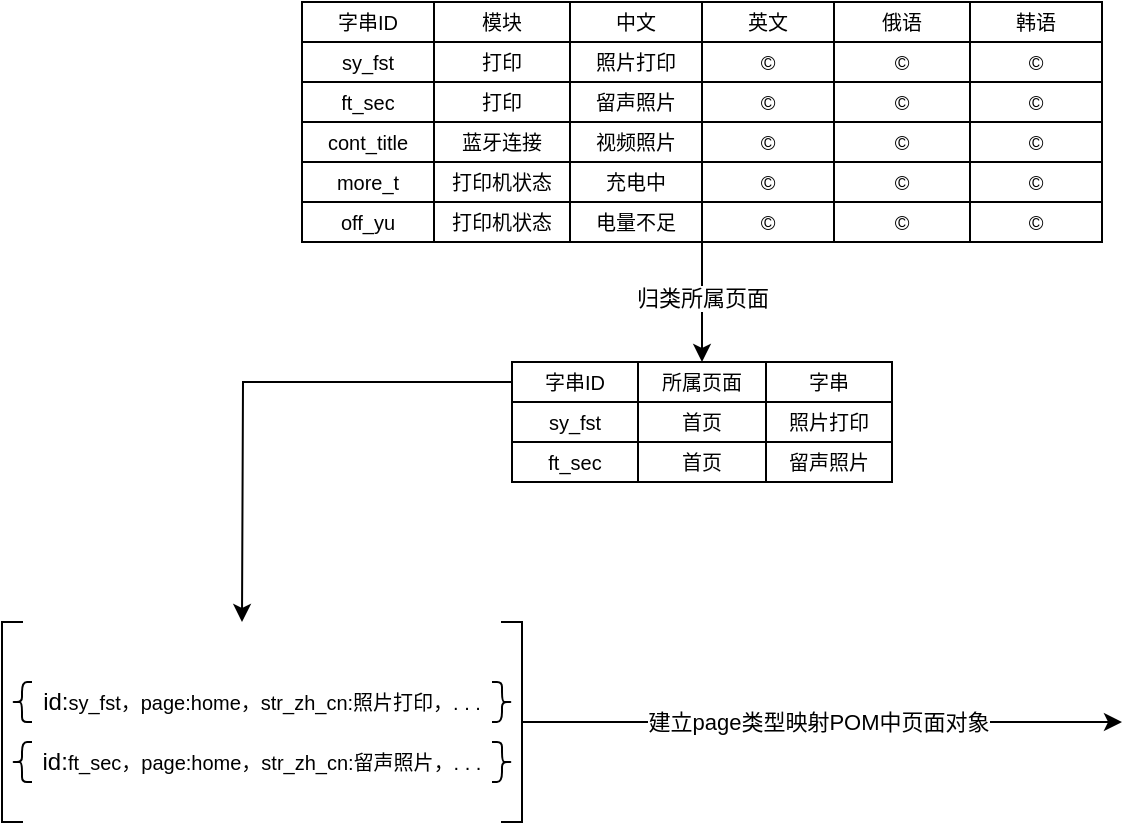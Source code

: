 <mxfile version="26.0.11">
  <diagram name="Page-1" id="XqgYWk0DBlqirWUSStaQ">
    <mxGraphModel dx="819" dy="441" grid="1" gridSize="10" guides="1" tooltips="1" connect="1" arrows="1" fold="1" page="1" pageScale="1" pageWidth="827" pageHeight="1169" math="0" shadow="0">
      <root>
        <mxCell id="0" />
        <mxCell id="1" parent="0" />
        <mxCell id="3SftzCptuapMJNLHKQNX-132" value="" style="group" vertex="1" connectable="0" parent="1">
          <mxGeometry x="230" y="70" width="400" height="120" as="geometry" />
        </mxCell>
        <mxCell id="3SftzCptuapMJNLHKQNX-104" value="" style="group" vertex="1" connectable="0" parent="3SftzCptuapMJNLHKQNX-132">
          <mxGeometry width="400" height="60" as="geometry" />
        </mxCell>
        <mxCell id="3SftzCptuapMJNLHKQNX-40" value="" style="shape=table;startSize=0;container=1;collapsible=0;childLayout=tableLayout;fontSize=16;" vertex="1" parent="3SftzCptuapMJNLHKQNX-104">
          <mxGeometry width="200" height="60" as="geometry" />
        </mxCell>
        <mxCell id="3SftzCptuapMJNLHKQNX-41" value="" style="shape=tableRow;horizontal=0;startSize=0;swimlaneHead=0;swimlaneBody=0;strokeColor=inherit;top=0;left=0;bottom=0;right=0;collapsible=0;dropTarget=0;fillColor=none;points=[[0,0.5],[1,0.5]];portConstraint=eastwest;fontSize=16;" vertex="1" parent="3SftzCptuapMJNLHKQNX-40">
          <mxGeometry width="200" height="20" as="geometry" />
        </mxCell>
        <mxCell id="3SftzCptuapMJNLHKQNX-42" value="字串ID" style="shape=partialRectangle;html=1;whiteSpace=wrap;connectable=0;strokeColor=inherit;overflow=hidden;fillColor=none;top=0;left=0;bottom=0;right=0;pointerEvents=1;fontSize=10;" vertex="1" parent="3SftzCptuapMJNLHKQNX-41">
          <mxGeometry width="66" height="20" as="geometry">
            <mxRectangle width="66" height="20" as="alternateBounds" />
          </mxGeometry>
        </mxCell>
        <mxCell id="3SftzCptuapMJNLHKQNX-43" value="模块" style="shape=partialRectangle;html=1;whiteSpace=wrap;connectable=0;strokeColor=inherit;overflow=hidden;fillColor=none;top=0;left=0;bottom=0;right=0;pointerEvents=1;fontSize=10;" vertex="1" parent="3SftzCptuapMJNLHKQNX-41">
          <mxGeometry x="66" width="68" height="20" as="geometry">
            <mxRectangle width="68" height="20" as="alternateBounds" />
          </mxGeometry>
        </mxCell>
        <mxCell id="3SftzCptuapMJNLHKQNX-44" value="中文" style="shape=partialRectangle;html=1;whiteSpace=wrap;connectable=0;strokeColor=inherit;overflow=hidden;fillColor=none;top=0;left=0;bottom=0;right=0;pointerEvents=1;fontSize=10;" vertex="1" parent="3SftzCptuapMJNLHKQNX-41">
          <mxGeometry x="134" width="66" height="20" as="geometry">
            <mxRectangle width="66" height="20" as="alternateBounds" />
          </mxGeometry>
        </mxCell>
        <mxCell id="3SftzCptuapMJNLHKQNX-45" value="" style="shape=tableRow;horizontal=0;startSize=0;swimlaneHead=0;swimlaneBody=0;strokeColor=inherit;top=0;left=0;bottom=0;right=0;collapsible=0;dropTarget=0;fillColor=none;points=[[0,0.5],[1,0.5]];portConstraint=eastwest;fontSize=16;" vertex="1" parent="3SftzCptuapMJNLHKQNX-40">
          <mxGeometry y="20" width="200" height="20" as="geometry" />
        </mxCell>
        <mxCell id="3SftzCptuapMJNLHKQNX-46" value="sy_fst" style="shape=partialRectangle;html=1;whiteSpace=wrap;connectable=0;strokeColor=inherit;overflow=hidden;fillColor=none;top=0;left=0;bottom=0;right=0;pointerEvents=1;fontSize=10;" vertex="1" parent="3SftzCptuapMJNLHKQNX-45">
          <mxGeometry width="66" height="20" as="geometry">
            <mxRectangle width="66" height="20" as="alternateBounds" />
          </mxGeometry>
        </mxCell>
        <mxCell id="3SftzCptuapMJNLHKQNX-47" value="打印" style="shape=partialRectangle;html=1;whiteSpace=wrap;connectable=0;strokeColor=inherit;overflow=hidden;fillColor=none;top=0;left=0;bottom=0;right=0;pointerEvents=1;fontSize=10;" vertex="1" parent="3SftzCptuapMJNLHKQNX-45">
          <mxGeometry x="66" width="68" height="20" as="geometry">
            <mxRectangle width="68" height="20" as="alternateBounds" />
          </mxGeometry>
        </mxCell>
        <mxCell id="3SftzCptuapMJNLHKQNX-48" value="照片打印" style="shape=partialRectangle;html=1;whiteSpace=wrap;connectable=0;strokeColor=inherit;overflow=hidden;fillColor=none;top=0;left=0;bottom=0;right=0;pointerEvents=1;fontSize=10;" vertex="1" parent="3SftzCptuapMJNLHKQNX-45">
          <mxGeometry x="134" width="66" height="20" as="geometry">
            <mxRectangle width="66" height="20" as="alternateBounds" />
          </mxGeometry>
        </mxCell>
        <mxCell id="3SftzCptuapMJNLHKQNX-49" value="" style="shape=tableRow;horizontal=0;startSize=0;swimlaneHead=0;swimlaneBody=0;strokeColor=inherit;top=0;left=0;bottom=0;right=0;collapsible=0;dropTarget=0;fillColor=none;points=[[0,0.5],[1,0.5]];portConstraint=eastwest;fontSize=16;" vertex="1" parent="3SftzCptuapMJNLHKQNX-40">
          <mxGeometry y="40" width="200" height="20" as="geometry" />
        </mxCell>
        <mxCell id="3SftzCptuapMJNLHKQNX-50" value="ft_sec" style="shape=partialRectangle;html=1;whiteSpace=wrap;connectable=0;strokeColor=inherit;overflow=hidden;fillColor=none;top=0;left=0;bottom=0;right=0;pointerEvents=1;fontSize=10;" vertex="1" parent="3SftzCptuapMJNLHKQNX-49">
          <mxGeometry width="66" height="20" as="geometry">
            <mxRectangle width="66" height="20" as="alternateBounds" />
          </mxGeometry>
        </mxCell>
        <mxCell id="3SftzCptuapMJNLHKQNX-51" value="打印" style="shape=partialRectangle;html=1;whiteSpace=wrap;connectable=0;strokeColor=inherit;overflow=hidden;fillColor=none;top=0;left=0;bottom=0;right=0;pointerEvents=1;fontSize=10;" vertex="1" parent="3SftzCptuapMJNLHKQNX-49">
          <mxGeometry x="66" width="68" height="20" as="geometry">
            <mxRectangle width="68" height="20" as="alternateBounds" />
          </mxGeometry>
        </mxCell>
        <mxCell id="3SftzCptuapMJNLHKQNX-52" value="留声照片" style="shape=partialRectangle;html=1;whiteSpace=wrap;connectable=0;strokeColor=inherit;overflow=hidden;fillColor=none;top=0;left=0;bottom=0;right=0;pointerEvents=1;fontSize=10;" vertex="1" parent="3SftzCptuapMJNLHKQNX-49">
          <mxGeometry x="134" width="66" height="20" as="geometry">
            <mxRectangle width="66" height="20" as="alternateBounds" />
          </mxGeometry>
        </mxCell>
        <mxCell id="3SftzCptuapMJNLHKQNX-91" value="" style="shape=table;startSize=0;container=1;collapsible=0;childLayout=tableLayout;fontSize=16;" vertex="1" parent="3SftzCptuapMJNLHKQNX-104">
          <mxGeometry x="200" width="200" height="60" as="geometry" />
        </mxCell>
        <mxCell id="3SftzCptuapMJNLHKQNX-92" value="" style="shape=tableRow;horizontal=0;startSize=0;swimlaneHead=0;swimlaneBody=0;strokeColor=inherit;top=0;left=0;bottom=0;right=0;collapsible=0;dropTarget=0;fillColor=none;points=[[0,0.5],[1,0.5]];portConstraint=eastwest;fontSize=10;" vertex="1" parent="3SftzCptuapMJNLHKQNX-91">
          <mxGeometry width="200" height="20" as="geometry" />
        </mxCell>
        <mxCell id="3SftzCptuapMJNLHKQNX-93" value="英文" style="shape=partialRectangle;html=1;whiteSpace=wrap;connectable=0;strokeColor=inherit;overflow=hidden;fillColor=none;top=0;left=0;bottom=0;right=0;pointerEvents=1;fontSize=10;" vertex="1" parent="3SftzCptuapMJNLHKQNX-92">
          <mxGeometry width="66" height="20" as="geometry">
            <mxRectangle width="66" height="20" as="alternateBounds" />
          </mxGeometry>
        </mxCell>
        <mxCell id="3SftzCptuapMJNLHKQNX-94" value="俄语" style="shape=partialRectangle;html=1;whiteSpace=wrap;connectable=0;strokeColor=inherit;overflow=hidden;fillColor=none;top=0;left=0;bottom=0;right=0;pointerEvents=1;fontSize=10;" vertex="1" parent="3SftzCptuapMJNLHKQNX-92">
          <mxGeometry x="66" width="68" height="20" as="geometry">
            <mxRectangle width="68" height="20" as="alternateBounds" />
          </mxGeometry>
        </mxCell>
        <mxCell id="3SftzCptuapMJNLHKQNX-95" value="韩语" style="shape=partialRectangle;html=1;whiteSpace=wrap;connectable=0;strokeColor=inherit;overflow=hidden;fillColor=none;top=0;left=0;bottom=0;right=0;pointerEvents=1;fontSize=10;" vertex="1" parent="3SftzCptuapMJNLHKQNX-92">
          <mxGeometry x="134" width="66" height="20" as="geometry">
            <mxRectangle width="66" height="20" as="alternateBounds" />
          </mxGeometry>
        </mxCell>
        <mxCell id="3SftzCptuapMJNLHKQNX-96" value="" style="shape=tableRow;horizontal=0;startSize=0;swimlaneHead=0;swimlaneBody=0;strokeColor=inherit;top=0;left=0;bottom=0;right=0;collapsible=0;dropTarget=0;fillColor=none;points=[[0,0.5],[1,0.5]];portConstraint=eastwest;fontSize=10;" vertex="1" parent="3SftzCptuapMJNLHKQNX-91">
          <mxGeometry y="20" width="200" height="20" as="geometry" />
        </mxCell>
        <mxCell id="3SftzCptuapMJNLHKQNX-97" value="©️" style="shape=partialRectangle;html=1;whiteSpace=wrap;connectable=0;strokeColor=inherit;overflow=hidden;fillColor=none;top=0;left=0;bottom=0;right=0;pointerEvents=1;fontSize=10;" vertex="1" parent="3SftzCptuapMJNLHKQNX-96">
          <mxGeometry width="66" height="20" as="geometry">
            <mxRectangle width="66" height="20" as="alternateBounds" />
          </mxGeometry>
        </mxCell>
        <mxCell id="3SftzCptuapMJNLHKQNX-98" value="©️" style="shape=partialRectangle;html=1;whiteSpace=wrap;connectable=0;strokeColor=inherit;overflow=hidden;fillColor=none;top=0;left=0;bottom=0;right=0;pointerEvents=1;fontSize=10;" vertex="1" parent="3SftzCptuapMJNLHKQNX-96">
          <mxGeometry x="66" width="68" height="20" as="geometry">
            <mxRectangle width="68" height="20" as="alternateBounds" />
          </mxGeometry>
        </mxCell>
        <mxCell id="3SftzCptuapMJNLHKQNX-99" value="©️" style="shape=partialRectangle;html=1;whiteSpace=wrap;connectable=0;strokeColor=inherit;overflow=hidden;fillColor=none;top=0;left=0;bottom=0;right=0;pointerEvents=1;fontSize=10;" vertex="1" parent="3SftzCptuapMJNLHKQNX-96">
          <mxGeometry x="134" width="66" height="20" as="geometry">
            <mxRectangle width="66" height="20" as="alternateBounds" />
          </mxGeometry>
        </mxCell>
        <mxCell id="3SftzCptuapMJNLHKQNX-100" value="" style="shape=tableRow;horizontal=0;startSize=0;swimlaneHead=0;swimlaneBody=0;strokeColor=inherit;top=0;left=0;bottom=0;right=0;collapsible=0;dropTarget=0;fillColor=none;points=[[0,0.5],[1,0.5]];portConstraint=eastwest;fontSize=10;" vertex="1" parent="3SftzCptuapMJNLHKQNX-91">
          <mxGeometry y="40" width="200" height="20" as="geometry" />
        </mxCell>
        <mxCell id="3SftzCptuapMJNLHKQNX-101" value="©️" style="shape=partialRectangle;html=1;whiteSpace=wrap;connectable=0;strokeColor=inherit;overflow=hidden;fillColor=none;top=0;left=0;bottom=0;right=0;pointerEvents=1;fontSize=10;" vertex="1" parent="3SftzCptuapMJNLHKQNX-100">
          <mxGeometry width="66" height="20" as="geometry">
            <mxRectangle width="66" height="20" as="alternateBounds" />
          </mxGeometry>
        </mxCell>
        <mxCell id="3SftzCptuapMJNLHKQNX-102" value="©️" style="shape=partialRectangle;html=1;whiteSpace=wrap;connectable=0;strokeColor=inherit;overflow=hidden;fillColor=none;top=0;left=0;bottom=0;right=0;pointerEvents=1;fontSize=10;" vertex="1" parent="3SftzCptuapMJNLHKQNX-100">
          <mxGeometry x="66" width="68" height="20" as="geometry">
            <mxRectangle width="68" height="20" as="alternateBounds" />
          </mxGeometry>
        </mxCell>
        <mxCell id="3SftzCptuapMJNLHKQNX-103" value="©️" style="shape=partialRectangle;html=1;whiteSpace=wrap;connectable=0;strokeColor=inherit;overflow=hidden;fillColor=none;top=0;left=0;bottom=0;right=0;pointerEvents=1;fontSize=10;" vertex="1" parent="3SftzCptuapMJNLHKQNX-100">
          <mxGeometry x="134" width="66" height="20" as="geometry">
            <mxRectangle width="66" height="20" as="alternateBounds" />
          </mxGeometry>
        </mxCell>
        <mxCell id="3SftzCptuapMJNLHKQNX-105" value="" style="group" vertex="1" connectable="0" parent="3SftzCptuapMJNLHKQNX-132">
          <mxGeometry y="60" width="400" height="60" as="geometry" />
        </mxCell>
        <mxCell id="3SftzCptuapMJNLHKQNX-106" value="" style="shape=table;startSize=0;container=1;collapsible=0;childLayout=tableLayout;fontSize=16;" vertex="1" parent="3SftzCptuapMJNLHKQNX-105">
          <mxGeometry width="200" height="60" as="geometry" />
        </mxCell>
        <mxCell id="3SftzCptuapMJNLHKQNX-107" value="" style="shape=tableRow;horizontal=0;startSize=0;swimlaneHead=0;swimlaneBody=0;strokeColor=inherit;top=0;left=0;bottom=0;right=0;collapsible=0;dropTarget=0;fillColor=none;points=[[0,0.5],[1,0.5]];portConstraint=eastwest;fontSize=16;" vertex="1" parent="3SftzCptuapMJNLHKQNX-106">
          <mxGeometry width="200" height="20" as="geometry" />
        </mxCell>
        <mxCell id="3SftzCptuapMJNLHKQNX-108" value="cont_title" style="shape=partialRectangle;html=1;whiteSpace=wrap;connectable=0;strokeColor=inherit;overflow=hidden;fillColor=none;top=0;left=0;bottom=0;right=0;pointerEvents=1;fontSize=10;" vertex="1" parent="3SftzCptuapMJNLHKQNX-107">
          <mxGeometry width="66" height="20" as="geometry">
            <mxRectangle width="66" height="20" as="alternateBounds" />
          </mxGeometry>
        </mxCell>
        <mxCell id="3SftzCptuapMJNLHKQNX-109" value="蓝牙连接" style="shape=partialRectangle;html=1;whiteSpace=wrap;connectable=0;strokeColor=inherit;overflow=hidden;fillColor=none;top=0;left=0;bottom=0;right=0;pointerEvents=1;fontSize=10;" vertex="1" parent="3SftzCptuapMJNLHKQNX-107">
          <mxGeometry x="66" width="68" height="20" as="geometry">
            <mxRectangle width="68" height="20" as="alternateBounds" />
          </mxGeometry>
        </mxCell>
        <mxCell id="3SftzCptuapMJNLHKQNX-110" value="视频照片" style="shape=partialRectangle;html=1;whiteSpace=wrap;connectable=0;strokeColor=inherit;overflow=hidden;fillColor=none;top=0;left=0;bottom=0;right=0;pointerEvents=1;fontSize=10;" vertex="1" parent="3SftzCptuapMJNLHKQNX-107">
          <mxGeometry x="134" width="66" height="20" as="geometry">
            <mxRectangle width="66" height="20" as="alternateBounds" />
          </mxGeometry>
        </mxCell>
        <mxCell id="3SftzCptuapMJNLHKQNX-111" value="" style="shape=tableRow;horizontal=0;startSize=0;swimlaneHead=0;swimlaneBody=0;strokeColor=inherit;top=0;left=0;bottom=0;right=0;collapsible=0;dropTarget=0;fillColor=none;points=[[0,0.5],[1,0.5]];portConstraint=eastwest;fontSize=16;" vertex="1" parent="3SftzCptuapMJNLHKQNX-106">
          <mxGeometry y="20" width="200" height="20" as="geometry" />
        </mxCell>
        <mxCell id="3SftzCptuapMJNLHKQNX-112" value="more_t" style="shape=partialRectangle;html=1;whiteSpace=wrap;connectable=0;strokeColor=inherit;overflow=hidden;fillColor=none;top=0;left=0;bottom=0;right=0;pointerEvents=1;fontSize=10;" vertex="1" parent="3SftzCptuapMJNLHKQNX-111">
          <mxGeometry width="66" height="20" as="geometry">
            <mxRectangle width="66" height="20" as="alternateBounds" />
          </mxGeometry>
        </mxCell>
        <mxCell id="3SftzCptuapMJNLHKQNX-113" value="打印机状态" style="shape=partialRectangle;html=1;whiteSpace=wrap;connectable=0;strokeColor=inherit;overflow=hidden;fillColor=none;top=0;left=0;bottom=0;right=0;pointerEvents=1;fontSize=10;" vertex="1" parent="3SftzCptuapMJNLHKQNX-111">
          <mxGeometry x="66" width="68" height="20" as="geometry">
            <mxRectangle width="68" height="20" as="alternateBounds" />
          </mxGeometry>
        </mxCell>
        <mxCell id="3SftzCptuapMJNLHKQNX-114" value="充电中" style="shape=partialRectangle;html=1;whiteSpace=wrap;connectable=0;strokeColor=inherit;overflow=hidden;fillColor=none;top=0;left=0;bottom=0;right=0;pointerEvents=1;fontSize=10;" vertex="1" parent="3SftzCptuapMJNLHKQNX-111">
          <mxGeometry x="134" width="66" height="20" as="geometry">
            <mxRectangle width="66" height="20" as="alternateBounds" />
          </mxGeometry>
        </mxCell>
        <mxCell id="3SftzCptuapMJNLHKQNX-115" value="" style="shape=tableRow;horizontal=0;startSize=0;swimlaneHead=0;swimlaneBody=0;strokeColor=inherit;top=0;left=0;bottom=0;right=0;collapsible=0;dropTarget=0;fillColor=none;points=[[0,0.5],[1,0.5]];portConstraint=eastwest;fontSize=16;" vertex="1" parent="3SftzCptuapMJNLHKQNX-106">
          <mxGeometry y="40" width="200" height="20" as="geometry" />
        </mxCell>
        <mxCell id="3SftzCptuapMJNLHKQNX-116" value="off_yu" style="shape=partialRectangle;html=1;whiteSpace=wrap;connectable=0;strokeColor=inherit;overflow=hidden;fillColor=none;top=0;left=0;bottom=0;right=0;pointerEvents=1;fontSize=10;" vertex="1" parent="3SftzCptuapMJNLHKQNX-115">
          <mxGeometry width="66" height="20" as="geometry">
            <mxRectangle width="66" height="20" as="alternateBounds" />
          </mxGeometry>
        </mxCell>
        <mxCell id="3SftzCptuapMJNLHKQNX-117" value="打印机状态" style="shape=partialRectangle;html=1;whiteSpace=wrap;connectable=0;strokeColor=inherit;overflow=hidden;fillColor=none;top=0;left=0;bottom=0;right=0;pointerEvents=1;fontSize=10;" vertex="1" parent="3SftzCptuapMJNLHKQNX-115">
          <mxGeometry x="66" width="68" height="20" as="geometry">
            <mxRectangle width="68" height="20" as="alternateBounds" />
          </mxGeometry>
        </mxCell>
        <mxCell id="3SftzCptuapMJNLHKQNX-118" value="电量不足" style="shape=partialRectangle;html=1;whiteSpace=wrap;connectable=0;strokeColor=inherit;overflow=hidden;fillColor=none;top=0;left=0;bottom=0;right=0;pointerEvents=1;fontSize=10;" vertex="1" parent="3SftzCptuapMJNLHKQNX-115">
          <mxGeometry x="134" width="66" height="20" as="geometry">
            <mxRectangle width="66" height="20" as="alternateBounds" />
          </mxGeometry>
        </mxCell>
        <mxCell id="3SftzCptuapMJNLHKQNX-119" value="" style="shape=table;startSize=0;container=1;collapsible=0;childLayout=tableLayout;fontSize=16;" vertex="1" parent="3SftzCptuapMJNLHKQNX-105">
          <mxGeometry x="200" width="200" height="60" as="geometry" />
        </mxCell>
        <mxCell id="3SftzCptuapMJNLHKQNX-120" value="" style="shape=tableRow;horizontal=0;startSize=0;swimlaneHead=0;swimlaneBody=0;strokeColor=inherit;top=0;left=0;bottom=0;right=0;collapsible=0;dropTarget=0;fillColor=none;points=[[0,0.5],[1,0.5]];portConstraint=eastwest;fontSize=10;" vertex="1" parent="3SftzCptuapMJNLHKQNX-119">
          <mxGeometry width="200" height="20" as="geometry" />
        </mxCell>
        <mxCell id="3SftzCptuapMJNLHKQNX-121" value="©️" style="shape=partialRectangle;html=1;whiteSpace=wrap;connectable=0;strokeColor=inherit;overflow=hidden;fillColor=none;top=0;left=0;bottom=0;right=0;pointerEvents=1;fontSize=10;" vertex="1" parent="3SftzCptuapMJNLHKQNX-120">
          <mxGeometry width="66" height="20" as="geometry">
            <mxRectangle width="66" height="20" as="alternateBounds" />
          </mxGeometry>
        </mxCell>
        <mxCell id="3SftzCptuapMJNLHKQNX-122" value="©️" style="shape=partialRectangle;html=1;whiteSpace=wrap;connectable=0;strokeColor=inherit;overflow=hidden;fillColor=none;top=0;left=0;bottom=0;right=0;pointerEvents=1;fontSize=10;" vertex="1" parent="3SftzCptuapMJNLHKQNX-120">
          <mxGeometry x="66" width="68" height="20" as="geometry">
            <mxRectangle width="68" height="20" as="alternateBounds" />
          </mxGeometry>
        </mxCell>
        <mxCell id="3SftzCptuapMJNLHKQNX-123" value="©️" style="shape=partialRectangle;html=1;whiteSpace=wrap;connectable=0;strokeColor=inherit;overflow=hidden;fillColor=none;top=0;left=0;bottom=0;right=0;pointerEvents=1;fontSize=10;" vertex="1" parent="3SftzCptuapMJNLHKQNX-120">
          <mxGeometry x="134" width="66" height="20" as="geometry">
            <mxRectangle width="66" height="20" as="alternateBounds" />
          </mxGeometry>
        </mxCell>
        <mxCell id="3SftzCptuapMJNLHKQNX-124" value="" style="shape=tableRow;horizontal=0;startSize=0;swimlaneHead=0;swimlaneBody=0;strokeColor=inherit;top=0;left=0;bottom=0;right=0;collapsible=0;dropTarget=0;fillColor=none;points=[[0,0.5],[1,0.5]];portConstraint=eastwest;fontSize=10;" vertex="1" parent="3SftzCptuapMJNLHKQNX-119">
          <mxGeometry y="20" width="200" height="20" as="geometry" />
        </mxCell>
        <mxCell id="3SftzCptuapMJNLHKQNX-125" value="©️" style="shape=partialRectangle;html=1;whiteSpace=wrap;connectable=0;strokeColor=inherit;overflow=hidden;fillColor=none;top=0;left=0;bottom=0;right=0;pointerEvents=1;fontSize=10;" vertex="1" parent="3SftzCptuapMJNLHKQNX-124">
          <mxGeometry width="66" height="20" as="geometry">
            <mxRectangle width="66" height="20" as="alternateBounds" />
          </mxGeometry>
        </mxCell>
        <mxCell id="3SftzCptuapMJNLHKQNX-126" value="©️" style="shape=partialRectangle;html=1;whiteSpace=wrap;connectable=0;strokeColor=inherit;overflow=hidden;fillColor=none;top=0;left=0;bottom=0;right=0;pointerEvents=1;fontSize=10;" vertex="1" parent="3SftzCptuapMJNLHKQNX-124">
          <mxGeometry x="66" width="68" height="20" as="geometry">
            <mxRectangle width="68" height="20" as="alternateBounds" />
          </mxGeometry>
        </mxCell>
        <mxCell id="3SftzCptuapMJNLHKQNX-127" value="©️" style="shape=partialRectangle;html=1;whiteSpace=wrap;connectable=0;strokeColor=inherit;overflow=hidden;fillColor=none;top=0;left=0;bottom=0;right=0;pointerEvents=1;fontSize=10;" vertex="1" parent="3SftzCptuapMJNLHKQNX-124">
          <mxGeometry x="134" width="66" height="20" as="geometry">
            <mxRectangle width="66" height="20" as="alternateBounds" />
          </mxGeometry>
        </mxCell>
        <mxCell id="3SftzCptuapMJNLHKQNX-128" value="" style="shape=tableRow;horizontal=0;startSize=0;swimlaneHead=0;swimlaneBody=0;strokeColor=inherit;top=0;left=0;bottom=0;right=0;collapsible=0;dropTarget=0;fillColor=none;points=[[0,0.5],[1,0.5]];portConstraint=eastwest;fontSize=10;" vertex="1" parent="3SftzCptuapMJNLHKQNX-119">
          <mxGeometry y="40" width="200" height="20" as="geometry" />
        </mxCell>
        <mxCell id="3SftzCptuapMJNLHKQNX-129" value="©️" style="shape=partialRectangle;html=1;whiteSpace=wrap;connectable=0;strokeColor=inherit;overflow=hidden;fillColor=none;top=0;left=0;bottom=0;right=0;pointerEvents=1;fontSize=10;" vertex="1" parent="3SftzCptuapMJNLHKQNX-128">
          <mxGeometry width="66" height="20" as="geometry">
            <mxRectangle width="66" height="20" as="alternateBounds" />
          </mxGeometry>
        </mxCell>
        <mxCell id="3SftzCptuapMJNLHKQNX-130" value="©️" style="shape=partialRectangle;html=1;whiteSpace=wrap;connectable=0;strokeColor=inherit;overflow=hidden;fillColor=none;top=0;left=0;bottom=0;right=0;pointerEvents=1;fontSize=10;" vertex="1" parent="3SftzCptuapMJNLHKQNX-128">
          <mxGeometry x="66" width="68" height="20" as="geometry">
            <mxRectangle width="68" height="20" as="alternateBounds" />
          </mxGeometry>
        </mxCell>
        <mxCell id="3SftzCptuapMJNLHKQNX-131" value="©️" style="shape=partialRectangle;html=1;whiteSpace=wrap;connectable=0;strokeColor=inherit;overflow=hidden;fillColor=none;top=0;left=0;bottom=0;right=0;pointerEvents=1;fontSize=10;" vertex="1" parent="3SftzCptuapMJNLHKQNX-128">
          <mxGeometry x="134" width="66" height="20" as="geometry">
            <mxRectangle width="66" height="20" as="alternateBounds" />
          </mxGeometry>
        </mxCell>
        <mxCell id="3SftzCptuapMJNLHKQNX-136" value="" style="shape=table;startSize=0;container=1;collapsible=0;childLayout=tableLayout;fontSize=16;" vertex="1" parent="1">
          <mxGeometry x="335" y="250" width="190" height="60" as="geometry" />
        </mxCell>
        <mxCell id="3SftzCptuapMJNLHKQNX-137" value="" style="shape=tableRow;horizontal=0;startSize=0;swimlaneHead=0;swimlaneBody=0;strokeColor=inherit;top=0;left=0;bottom=0;right=0;collapsible=0;dropTarget=0;fillColor=none;points=[[0,0.5],[1,0.5]];portConstraint=eastwest;fontSize=16;" vertex="1" parent="3SftzCptuapMJNLHKQNX-136">
          <mxGeometry width="190" height="20" as="geometry" />
        </mxCell>
        <mxCell id="3SftzCptuapMJNLHKQNX-138" value="字串ID" style="shape=partialRectangle;html=1;whiteSpace=wrap;connectable=0;strokeColor=inherit;overflow=hidden;fillColor=none;top=0;left=0;bottom=0;right=0;pointerEvents=1;fontSize=10;" vertex="1" parent="3SftzCptuapMJNLHKQNX-137">
          <mxGeometry width="63" height="20" as="geometry">
            <mxRectangle width="63" height="20" as="alternateBounds" />
          </mxGeometry>
        </mxCell>
        <mxCell id="3SftzCptuapMJNLHKQNX-139" value="所属页面" style="shape=partialRectangle;html=1;whiteSpace=wrap;connectable=0;strokeColor=inherit;overflow=hidden;fillColor=none;top=0;left=0;bottom=0;right=0;pointerEvents=1;fontSize=10;" vertex="1" parent="3SftzCptuapMJNLHKQNX-137">
          <mxGeometry x="63" width="64" height="20" as="geometry">
            <mxRectangle width="64" height="20" as="alternateBounds" />
          </mxGeometry>
        </mxCell>
        <mxCell id="3SftzCptuapMJNLHKQNX-140" value="字串" style="shape=partialRectangle;html=1;whiteSpace=wrap;connectable=0;strokeColor=inherit;overflow=hidden;fillColor=none;top=0;left=0;bottom=0;right=0;pointerEvents=1;fontSize=10;" vertex="1" parent="3SftzCptuapMJNLHKQNX-137">
          <mxGeometry x="127" width="63" height="20" as="geometry">
            <mxRectangle width="63" height="20" as="alternateBounds" />
          </mxGeometry>
        </mxCell>
        <mxCell id="3SftzCptuapMJNLHKQNX-141" value="" style="shape=tableRow;horizontal=0;startSize=0;swimlaneHead=0;swimlaneBody=0;strokeColor=inherit;top=0;left=0;bottom=0;right=0;collapsible=0;dropTarget=0;fillColor=none;points=[[0,0.5],[1,0.5]];portConstraint=eastwest;fontSize=16;" vertex="1" parent="3SftzCptuapMJNLHKQNX-136">
          <mxGeometry y="20" width="190" height="20" as="geometry" />
        </mxCell>
        <mxCell id="3SftzCptuapMJNLHKQNX-142" value="&lt;span&gt;sy_fst&lt;/span&gt;" style="shape=partialRectangle;html=1;whiteSpace=wrap;connectable=0;strokeColor=inherit;overflow=hidden;fillColor=none;top=0;left=0;bottom=0;right=0;pointerEvents=1;fontSize=10;" vertex="1" parent="3SftzCptuapMJNLHKQNX-141">
          <mxGeometry width="63" height="20" as="geometry">
            <mxRectangle width="63" height="20" as="alternateBounds" />
          </mxGeometry>
        </mxCell>
        <mxCell id="3SftzCptuapMJNLHKQNX-143" value="首页" style="shape=partialRectangle;html=1;whiteSpace=wrap;connectable=0;strokeColor=inherit;overflow=hidden;fillColor=none;top=0;left=0;bottom=0;right=0;pointerEvents=1;fontSize=10;" vertex="1" parent="3SftzCptuapMJNLHKQNX-141">
          <mxGeometry x="63" width="64" height="20" as="geometry">
            <mxRectangle width="64" height="20" as="alternateBounds" />
          </mxGeometry>
        </mxCell>
        <mxCell id="3SftzCptuapMJNLHKQNX-144" value="照片打印" style="shape=partialRectangle;html=1;whiteSpace=wrap;connectable=0;strokeColor=inherit;overflow=hidden;fillColor=none;top=0;left=0;bottom=0;right=0;pointerEvents=1;fontSize=10;" vertex="1" parent="3SftzCptuapMJNLHKQNX-141">
          <mxGeometry x="127" width="63" height="20" as="geometry">
            <mxRectangle width="63" height="20" as="alternateBounds" />
          </mxGeometry>
        </mxCell>
        <mxCell id="3SftzCptuapMJNLHKQNX-145" value="" style="shape=tableRow;horizontal=0;startSize=0;swimlaneHead=0;swimlaneBody=0;strokeColor=inherit;top=0;left=0;bottom=0;right=0;collapsible=0;dropTarget=0;fillColor=none;points=[[0,0.5],[1,0.5]];portConstraint=eastwest;fontSize=16;" vertex="1" parent="3SftzCptuapMJNLHKQNX-136">
          <mxGeometry y="40" width="190" height="20" as="geometry" />
        </mxCell>
        <mxCell id="3SftzCptuapMJNLHKQNX-146" value="&lt;span&gt;ft_sec&lt;/span&gt;" style="shape=partialRectangle;html=1;whiteSpace=wrap;connectable=0;strokeColor=inherit;overflow=hidden;fillColor=none;top=0;left=0;bottom=0;right=0;pointerEvents=1;fontSize=10;" vertex="1" parent="3SftzCptuapMJNLHKQNX-145">
          <mxGeometry width="63" height="20" as="geometry">
            <mxRectangle width="63" height="20" as="alternateBounds" />
          </mxGeometry>
        </mxCell>
        <mxCell id="3SftzCptuapMJNLHKQNX-147" value="首页" style="shape=partialRectangle;html=1;whiteSpace=wrap;connectable=0;strokeColor=inherit;overflow=hidden;fillColor=none;top=0;left=0;bottom=0;right=0;pointerEvents=1;fontSize=10;" vertex="1" parent="3SftzCptuapMJNLHKQNX-145">
          <mxGeometry x="63" width="64" height="20" as="geometry">
            <mxRectangle width="64" height="20" as="alternateBounds" />
          </mxGeometry>
        </mxCell>
        <mxCell id="3SftzCptuapMJNLHKQNX-148" value="留声照片" style="shape=partialRectangle;html=1;whiteSpace=wrap;connectable=0;strokeColor=inherit;overflow=hidden;fillColor=none;top=0;left=0;bottom=0;right=0;pointerEvents=1;fontSize=10;" vertex="1" parent="3SftzCptuapMJNLHKQNX-145">
          <mxGeometry x="127" width="63" height="20" as="geometry">
            <mxRectangle width="63" height="20" as="alternateBounds" />
          </mxGeometry>
        </mxCell>
        <mxCell id="3SftzCptuapMJNLHKQNX-134" style="edgeStyle=orthogonalEdgeStyle;rounded=0;orthogonalLoop=1;jettySize=auto;html=1;entryX=0.5;entryY=0;entryDx=0;entryDy=0;entryPerimeter=0;" edge="1" parent="1" source="3SftzCptuapMJNLHKQNX-115" target="3SftzCptuapMJNLHKQNX-137">
          <mxGeometry relative="1" as="geometry">
            <mxPoint x="430" y="240" as="targetPoint" />
            <Array as="points">
              <mxPoint x="430" y="200" />
              <mxPoint x="430" y="200" />
            </Array>
          </mxGeometry>
        </mxCell>
        <mxCell id="3SftzCptuapMJNLHKQNX-135" value="归类所属页面" style="edgeLabel;html=1;align=center;verticalAlign=middle;resizable=0;points=[];" vertex="1" connectable="0" parent="3SftzCptuapMJNLHKQNX-134">
          <mxGeometry x="0.484" relative="1" as="geometry">
            <mxPoint y="-17" as="offset" />
          </mxGeometry>
        </mxCell>
        <mxCell id="3SftzCptuapMJNLHKQNX-152" style="edgeStyle=orthogonalEdgeStyle;rounded=0;orthogonalLoop=1;jettySize=auto;html=1;exitX=0;exitY=0.5;exitDx=0;exitDy=0;" edge="1" parent="1" source="3SftzCptuapMJNLHKQNX-137">
          <mxGeometry relative="1" as="geometry">
            <mxPoint x="200" y="380" as="targetPoint" />
          </mxGeometry>
        </mxCell>
        <mxCell id="3SftzCptuapMJNLHKQNX-165" style="edgeStyle=orthogonalEdgeStyle;rounded=0;orthogonalLoop=1;jettySize=auto;html=1;" edge="1" parent="1" source="3SftzCptuapMJNLHKQNX-156">
          <mxGeometry relative="1" as="geometry">
            <mxPoint x="640" y="430" as="targetPoint" />
          </mxGeometry>
        </mxCell>
        <mxCell id="3SftzCptuapMJNLHKQNX-166" value="建立page类型映射POM中页面对象" style="edgeLabel;html=1;align=center;verticalAlign=middle;resizable=0;points=[];" vertex="1" connectable="0" parent="3SftzCptuapMJNLHKQNX-165">
          <mxGeometry x="-0.244" y="1" relative="1" as="geometry">
            <mxPoint x="34" y="1" as="offset" />
          </mxGeometry>
        </mxCell>
        <mxCell id="3SftzCptuapMJNLHKQNX-170" value="" style="group" vertex="1" connectable="0" parent="1">
          <mxGeometry x="80" y="380" width="260" height="100" as="geometry" />
        </mxCell>
        <mxCell id="3SftzCptuapMJNLHKQNX-155" value="" style="shape=partialRectangle;whiteSpace=wrap;html=1;bottom=1;right=1;left=1;top=0;fillColor=none;routingCenterX=-0.5;rotation=90;" vertex="1" parent="3SftzCptuapMJNLHKQNX-170">
          <mxGeometry x="-45" y="45" width="100" height="10" as="geometry" />
        </mxCell>
        <mxCell id="3SftzCptuapMJNLHKQNX-156" value="" style="shape=partialRectangle;whiteSpace=wrap;html=1;bottom=1;right=1;left=1;top=0;fillColor=none;routingCenterX=-0.5;rotation=-90;" vertex="1" parent="3SftzCptuapMJNLHKQNX-170">
          <mxGeometry x="205" y="45" width="100" height="10" as="geometry" />
        </mxCell>
        <mxCell id="3SftzCptuapMJNLHKQNX-160" value="" style="group" vertex="1" connectable="0" parent="3SftzCptuapMJNLHKQNX-170">
          <mxGeometry x="5" y="30" width="250" height="20" as="geometry" />
        </mxCell>
        <mxCell id="3SftzCptuapMJNLHKQNX-157" value="" style="shape=curlyBracket;whiteSpace=wrap;html=1;rounded=1;labelPosition=left;verticalLabelPosition=middle;align=right;verticalAlign=middle;" vertex="1" parent="3SftzCptuapMJNLHKQNX-160">
          <mxGeometry width="10" height="20" as="geometry" />
        </mxCell>
        <mxCell id="3SftzCptuapMJNLHKQNX-158" value="" style="shape=curlyBracket;whiteSpace=wrap;html=1;rounded=1;labelPosition=left;verticalLabelPosition=middle;align=right;verticalAlign=middle;rotation=-180;" vertex="1" parent="3SftzCptuapMJNLHKQNX-160">
          <mxGeometry x="240" width="10" height="20" as="geometry" />
        </mxCell>
        <mxCell id="3SftzCptuapMJNLHKQNX-159" value="id:&lt;span style=&quot;font-size: 10px;&quot;&gt;sy_fst，page:home，str_zh_cn:照片打印，. . .&lt;/span&gt;" style="text;html=1;align=center;verticalAlign=middle;whiteSpace=wrap;rounded=0;" vertex="1" parent="3SftzCptuapMJNLHKQNX-160">
          <mxGeometry x="10" width="230" height="20" as="geometry" />
        </mxCell>
        <mxCell id="3SftzCptuapMJNLHKQNX-161" value="" style="group" vertex="1" connectable="0" parent="3SftzCptuapMJNLHKQNX-170">
          <mxGeometry x="5" y="60" width="250" height="20" as="geometry" />
        </mxCell>
        <mxCell id="3SftzCptuapMJNLHKQNX-162" value="" style="shape=curlyBracket;whiteSpace=wrap;html=1;rounded=1;labelPosition=left;verticalLabelPosition=middle;align=right;verticalAlign=middle;" vertex="1" parent="3SftzCptuapMJNLHKQNX-161">
          <mxGeometry width="10" height="20" as="geometry" />
        </mxCell>
        <mxCell id="3SftzCptuapMJNLHKQNX-163" value="" style="shape=curlyBracket;whiteSpace=wrap;html=1;rounded=1;labelPosition=left;verticalLabelPosition=middle;align=right;verticalAlign=middle;rotation=-180;" vertex="1" parent="3SftzCptuapMJNLHKQNX-161">
          <mxGeometry x="240" width="10" height="20" as="geometry" />
        </mxCell>
        <mxCell id="3SftzCptuapMJNLHKQNX-164" value="id:&lt;span style=&quot;font-size: 10px;&quot;&gt;ft_sec&lt;/span&gt;&lt;span style=&quot;font-size: 10px;&quot;&gt;，page:home，str_zh_cn:&lt;/span&gt;&lt;span style=&quot;font-size: 10px;&quot;&gt;留声照片&lt;/span&gt;&lt;span style=&quot;font-size: 10px;&quot;&gt;，. . .&lt;/span&gt;" style="text;html=1;align=center;verticalAlign=middle;whiteSpace=wrap;rounded=0;" vertex="1" parent="3SftzCptuapMJNLHKQNX-161">
          <mxGeometry x="10" width="230" height="20" as="geometry" />
        </mxCell>
      </root>
    </mxGraphModel>
  </diagram>
</mxfile>
